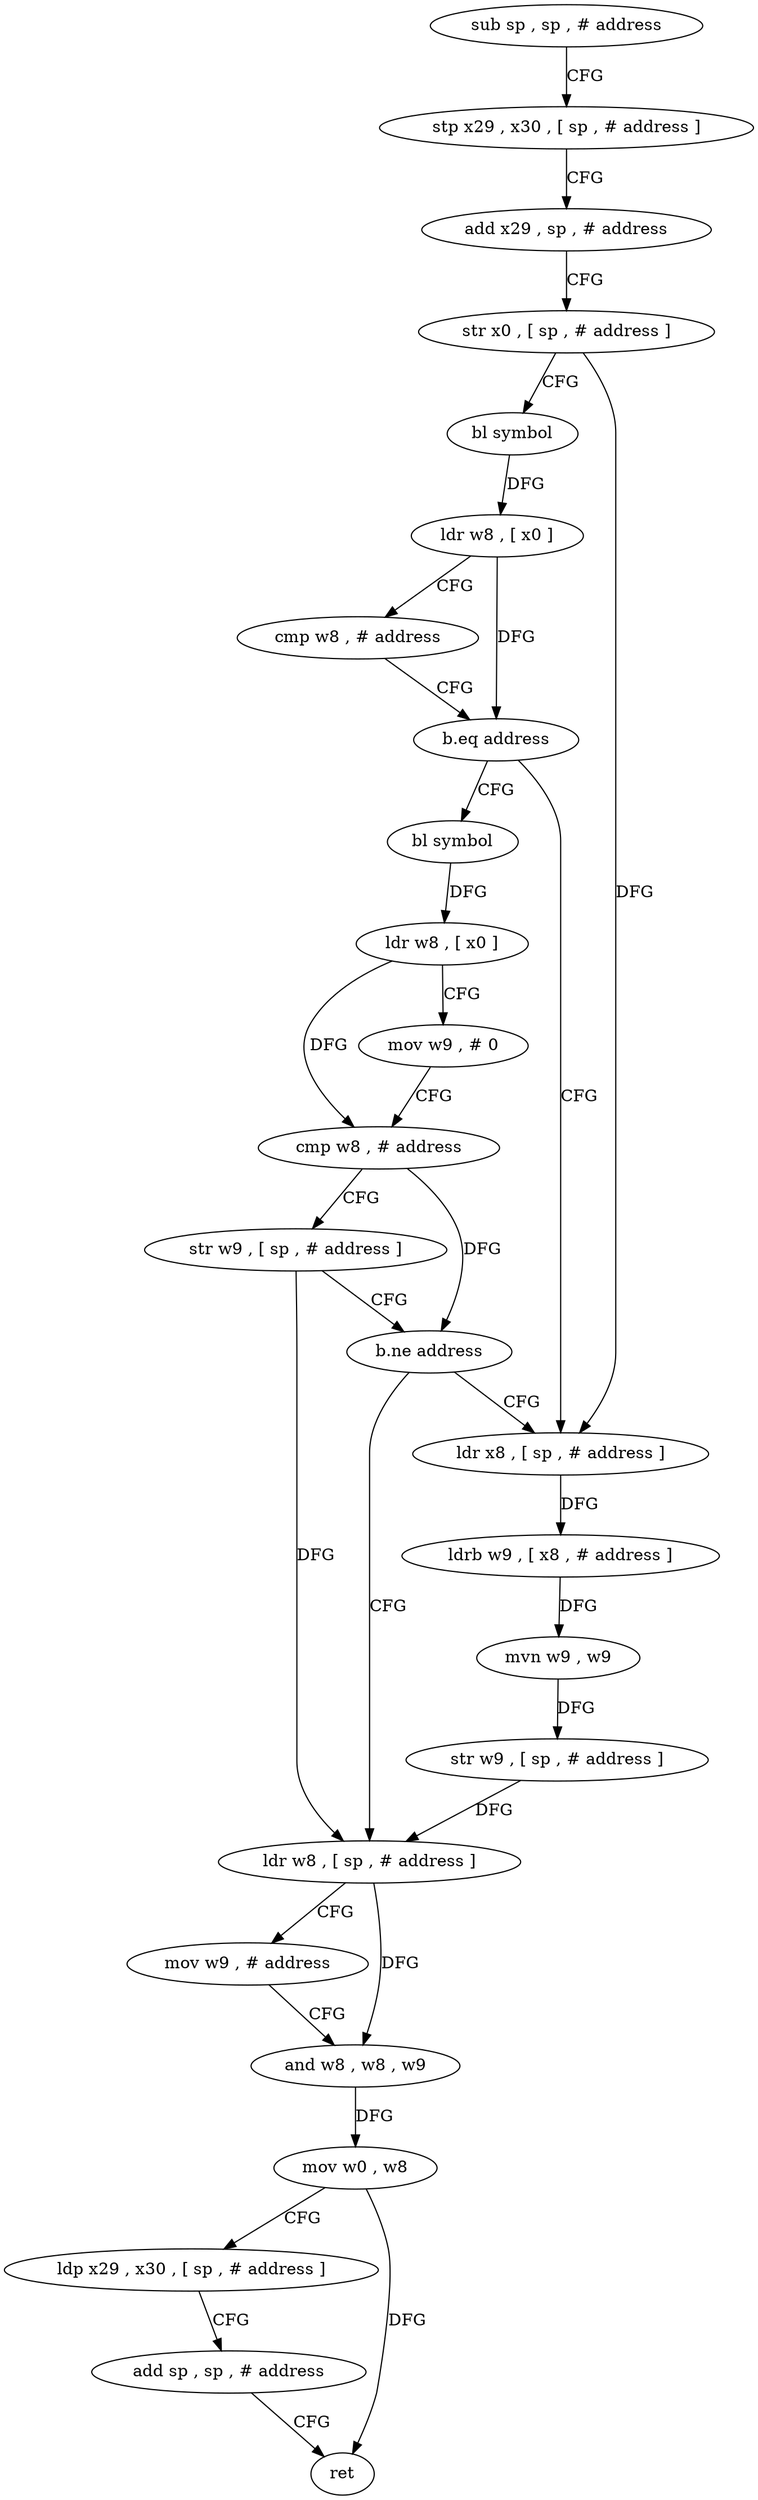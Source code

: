 digraph "func" {
"4227280" [label = "sub sp , sp , # address" ]
"4227284" [label = "stp x29 , x30 , [ sp , # address ]" ]
"4227288" [label = "add x29 , sp , # address" ]
"4227292" [label = "str x0 , [ sp , # address ]" ]
"4227296" [label = "bl symbol" ]
"4227300" [label = "ldr w8 , [ x0 ]" ]
"4227304" [label = "cmp w8 , # address" ]
"4227308" [label = "b.eq address" ]
"4227336" [label = "ldr x8 , [ sp , # address ]" ]
"4227312" [label = "bl symbol" ]
"4227340" [label = "ldrb w9 , [ x8 , # address ]" ]
"4227344" [label = "mvn w9 , w9" ]
"4227348" [label = "str w9 , [ sp , # address ]" ]
"4227352" [label = "ldr w8 , [ sp , # address ]" ]
"4227316" [label = "ldr w8 , [ x0 ]" ]
"4227320" [label = "mov w9 , # 0" ]
"4227324" [label = "cmp w8 , # address" ]
"4227328" [label = "str w9 , [ sp , # address ]" ]
"4227332" [label = "b.ne address" ]
"4227356" [label = "mov w9 , # address" ]
"4227360" [label = "and w8 , w8 , w9" ]
"4227364" [label = "mov w0 , w8" ]
"4227368" [label = "ldp x29 , x30 , [ sp , # address ]" ]
"4227372" [label = "add sp , sp , # address" ]
"4227376" [label = "ret" ]
"4227280" -> "4227284" [ label = "CFG" ]
"4227284" -> "4227288" [ label = "CFG" ]
"4227288" -> "4227292" [ label = "CFG" ]
"4227292" -> "4227296" [ label = "CFG" ]
"4227292" -> "4227336" [ label = "DFG" ]
"4227296" -> "4227300" [ label = "DFG" ]
"4227300" -> "4227304" [ label = "CFG" ]
"4227300" -> "4227308" [ label = "DFG" ]
"4227304" -> "4227308" [ label = "CFG" ]
"4227308" -> "4227336" [ label = "CFG" ]
"4227308" -> "4227312" [ label = "CFG" ]
"4227336" -> "4227340" [ label = "DFG" ]
"4227312" -> "4227316" [ label = "DFG" ]
"4227340" -> "4227344" [ label = "DFG" ]
"4227344" -> "4227348" [ label = "DFG" ]
"4227348" -> "4227352" [ label = "DFG" ]
"4227352" -> "4227356" [ label = "CFG" ]
"4227352" -> "4227360" [ label = "DFG" ]
"4227316" -> "4227320" [ label = "CFG" ]
"4227316" -> "4227324" [ label = "DFG" ]
"4227320" -> "4227324" [ label = "CFG" ]
"4227324" -> "4227328" [ label = "CFG" ]
"4227324" -> "4227332" [ label = "DFG" ]
"4227328" -> "4227332" [ label = "CFG" ]
"4227328" -> "4227352" [ label = "DFG" ]
"4227332" -> "4227352" [ label = "CFG" ]
"4227332" -> "4227336" [ label = "CFG" ]
"4227356" -> "4227360" [ label = "CFG" ]
"4227360" -> "4227364" [ label = "DFG" ]
"4227364" -> "4227368" [ label = "CFG" ]
"4227364" -> "4227376" [ label = "DFG" ]
"4227368" -> "4227372" [ label = "CFG" ]
"4227372" -> "4227376" [ label = "CFG" ]
}
